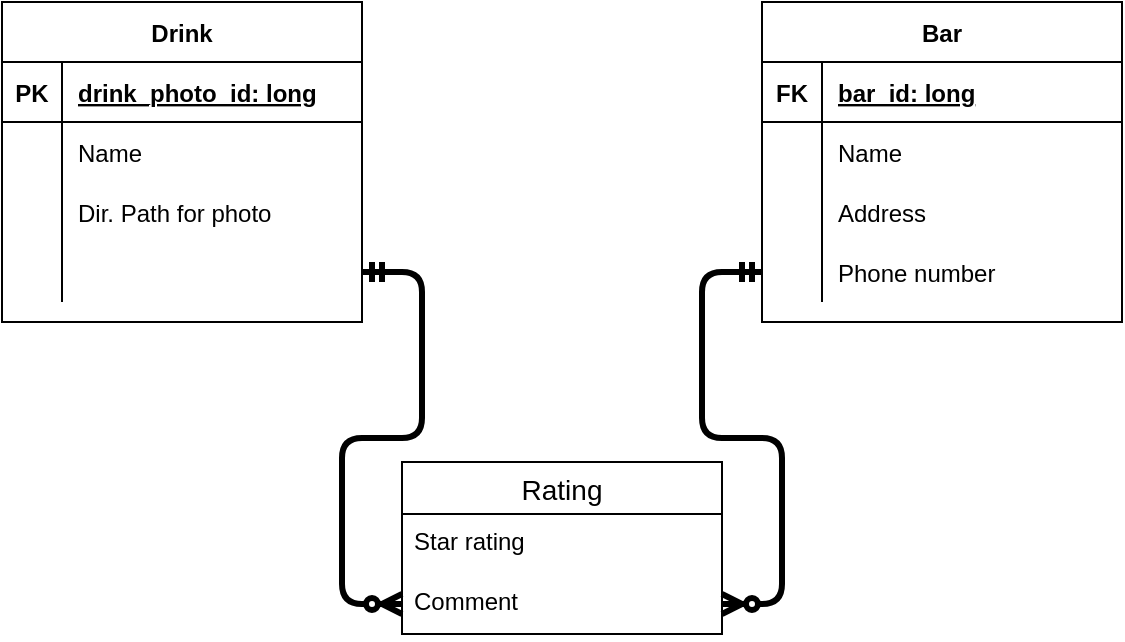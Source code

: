 <mxfile version="14.4.2" type="device"><diagram id="R2lEEEUBdFMjLlhIrx00" name="Page-1"><mxGraphModel dx="898" dy="493" grid="1" gridSize="10" guides="1" tooltips="1" connect="1" arrows="1" fold="1" page="1" pageScale="1" pageWidth="1100" pageHeight="850" math="0" shadow="0" extFonts="Permanent Marker^https://fonts.googleapis.com/css?family=Permanent+Marker"><root><mxCell id="0"/><mxCell id="1" parent="0"/><mxCell id="0ULs4ixhso7EXliGUDjP-1" value="Drink" style="shape=table;startSize=30;container=1;collapsible=1;childLayout=tableLayout;fixedRows=1;rowLines=0;fontStyle=1;align=center;resizeLast=1;" parent="1" vertex="1"><mxGeometry x="140" y="90" width="180" height="160" as="geometry"/></mxCell><mxCell id="0ULs4ixhso7EXliGUDjP-2" value="" style="shape=partialRectangle;collapsible=0;dropTarget=0;pointerEvents=0;fillColor=none;top=0;left=0;bottom=1;right=0;points=[[0,0.5],[1,0.5]];portConstraint=eastwest;" parent="0ULs4ixhso7EXliGUDjP-1" vertex="1"><mxGeometry y="30" width="180" height="30" as="geometry"/></mxCell><mxCell id="0ULs4ixhso7EXliGUDjP-3" value="PK" style="shape=partialRectangle;connectable=0;fillColor=none;top=0;left=0;bottom=0;right=0;fontStyle=1;overflow=hidden;" parent="0ULs4ixhso7EXliGUDjP-2" vertex="1"><mxGeometry width="30" height="30" as="geometry"/></mxCell><mxCell id="0ULs4ixhso7EXliGUDjP-4" value="drink_photo_id: long" style="shape=partialRectangle;connectable=0;fillColor=none;top=0;left=0;bottom=0;right=0;align=left;spacingLeft=6;fontStyle=5;overflow=hidden;" parent="0ULs4ixhso7EXliGUDjP-2" vertex="1"><mxGeometry x="30" width="150" height="30" as="geometry"/></mxCell><mxCell id="0ULs4ixhso7EXliGUDjP-5" value="" style="shape=partialRectangle;collapsible=0;dropTarget=0;pointerEvents=0;fillColor=none;top=0;left=0;bottom=0;right=0;points=[[0,0.5],[1,0.5]];portConstraint=eastwest;" parent="0ULs4ixhso7EXliGUDjP-1" vertex="1"><mxGeometry y="60" width="180" height="30" as="geometry"/></mxCell><mxCell id="0ULs4ixhso7EXliGUDjP-6" value="" style="shape=partialRectangle;connectable=0;fillColor=none;top=0;left=0;bottom=0;right=0;editable=1;overflow=hidden;" parent="0ULs4ixhso7EXliGUDjP-5" vertex="1"><mxGeometry width="30" height="30" as="geometry"/></mxCell><mxCell id="0ULs4ixhso7EXliGUDjP-7" value="Name" style="shape=partialRectangle;connectable=0;fillColor=none;top=0;left=0;bottom=0;right=0;align=left;spacingLeft=6;overflow=hidden;" parent="0ULs4ixhso7EXliGUDjP-5" vertex="1"><mxGeometry x="30" width="150" height="30" as="geometry"/></mxCell><mxCell id="0ULs4ixhso7EXliGUDjP-8" value="" style="shape=partialRectangle;collapsible=0;dropTarget=0;pointerEvents=0;fillColor=none;top=0;left=0;bottom=0;right=0;points=[[0,0.5],[1,0.5]];portConstraint=eastwest;" parent="0ULs4ixhso7EXliGUDjP-1" vertex="1"><mxGeometry y="90" width="180" height="30" as="geometry"/></mxCell><mxCell id="0ULs4ixhso7EXliGUDjP-9" value="" style="shape=partialRectangle;connectable=0;fillColor=none;top=0;left=0;bottom=0;right=0;editable=1;overflow=hidden;" parent="0ULs4ixhso7EXliGUDjP-8" vertex="1"><mxGeometry width="30" height="30" as="geometry"/></mxCell><mxCell id="0ULs4ixhso7EXliGUDjP-10" value="Dir. Path for photo" style="shape=partialRectangle;connectable=0;fillColor=none;top=0;left=0;bottom=0;right=0;align=left;spacingLeft=6;overflow=hidden;" parent="0ULs4ixhso7EXliGUDjP-8" vertex="1"><mxGeometry x="30" width="150" height="30" as="geometry"/></mxCell><mxCell id="0ULs4ixhso7EXliGUDjP-11" value="" style="shape=partialRectangle;collapsible=0;dropTarget=0;pointerEvents=0;fillColor=none;top=0;left=0;bottom=0;right=0;points=[[0,0.5],[1,0.5]];portConstraint=eastwest;" parent="0ULs4ixhso7EXliGUDjP-1" vertex="1"><mxGeometry y="120" width="180" height="30" as="geometry"/></mxCell><mxCell id="0ULs4ixhso7EXliGUDjP-12" value="" style="shape=partialRectangle;connectable=0;fillColor=none;top=0;left=0;bottom=0;right=0;editable=1;overflow=hidden;" parent="0ULs4ixhso7EXliGUDjP-11" vertex="1"><mxGeometry width="30" height="30" as="geometry"/></mxCell><mxCell id="0ULs4ixhso7EXliGUDjP-13" value="" style="shape=partialRectangle;connectable=0;fillColor=none;top=0;left=0;bottom=0;right=0;align=left;spacingLeft=6;overflow=hidden;" parent="0ULs4ixhso7EXliGUDjP-11" vertex="1"><mxGeometry x="30" width="150" height="30" as="geometry"/></mxCell><mxCell id="IlYOV9Kuj_JuAfn5Okyn-1" value="Bar" style="shape=table;startSize=30;container=1;collapsible=1;childLayout=tableLayout;fixedRows=1;rowLines=0;fontStyle=1;align=center;resizeLast=1;" vertex="1" parent="1"><mxGeometry x="520" y="90" width="180" height="160" as="geometry"/></mxCell><mxCell id="IlYOV9Kuj_JuAfn5Okyn-2" value="" style="shape=partialRectangle;collapsible=0;dropTarget=0;pointerEvents=0;fillColor=none;top=0;left=0;bottom=1;right=0;points=[[0,0.5],[1,0.5]];portConstraint=eastwest;" vertex="1" parent="IlYOV9Kuj_JuAfn5Okyn-1"><mxGeometry y="30" width="180" height="30" as="geometry"/></mxCell><mxCell id="IlYOV9Kuj_JuAfn5Okyn-3" value="FK" style="shape=partialRectangle;connectable=0;fillColor=none;top=0;left=0;bottom=0;right=0;fontStyle=1;overflow=hidden;" vertex="1" parent="IlYOV9Kuj_JuAfn5Okyn-2"><mxGeometry width="30" height="30" as="geometry"/></mxCell><mxCell id="IlYOV9Kuj_JuAfn5Okyn-4" value="bar_id: long" style="shape=partialRectangle;connectable=0;fillColor=none;top=0;left=0;bottom=0;right=0;align=left;spacingLeft=6;fontStyle=5;overflow=hidden;" vertex="1" parent="IlYOV9Kuj_JuAfn5Okyn-2"><mxGeometry x="30" width="150" height="30" as="geometry"/></mxCell><mxCell id="IlYOV9Kuj_JuAfn5Okyn-5" value="" style="shape=partialRectangle;collapsible=0;dropTarget=0;pointerEvents=0;fillColor=none;top=0;left=0;bottom=0;right=0;points=[[0,0.5],[1,0.5]];portConstraint=eastwest;" vertex="1" parent="IlYOV9Kuj_JuAfn5Okyn-1"><mxGeometry y="60" width="180" height="30" as="geometry"/></mxCell><mxCell id="IlYOV9Kuj_JuAfn5Okyn-6" value="" style="shape=partialRectangle;connectable=0;fillColor=none;top=0;left=0;bottom=0;right=0;editable=1;overflow=hidden;" vertex="1" parent="IlYOV9Kuj_JuAfn5Okyn-5"><mxGeometry width="30" height="30" as="geometry"/></mxCell><mxCell id="IlYOV9Kuj_JuAfn5Okyn-7" value="Name" style="shape=partialRectangle;connectable=0;fillColor=none;top=0;left=0;bottom=0;right=0;align=left;spacingLeft=6;overflow=hidden;" vertex="1" parent="IlYOV9Kuj_JuAfn5Okyn-5"><mxGeometry x="30" width="150" height="30" as="geometry"/></mxCell><mxCell id="IlYOV9Kuj_JuAfn5Okyn-8" value="" style="shape=partialRectangle;collapsible=0;dropTarget=0;pointerEvents=0;fillColor=none;top=0;left=0;bottom=0;right=0;points=[[0,0.5],[1,0.5]];portConstraint=eastwest;" vertex="1" parent="IlYOV9Kuj_JuAfn5Okyn-1"><mxGeometry y="90" width="180" height="30" as="geometry"/></mxCell><mxCell id="IlYOV9Kuj_JuAfn5Okyn-9" value="" style="shape=partialRectangle;connectable=0;fillColor=none;top=0;left=0;bottom=0;right=0;editable=1;overflow=hidden;" vertex="1" parent="IlYOV9Kuj_JuAfn5Okyn-8"><mxGeometry width="30" height="30" as="geometry"/></mxCell><mxCell id="IlYOV9Kuj_JuAfn5Okyn-10" value="Address " style="shape=partialRectangle;connectable=0;fillColor=none;top=0;left=0;bottom=0;right=0;align=left;spacingLeft=6;overflow=hidden;" vertex="1" parent="IlYOV9Kuj_JuAfn5Okyn-8"><mxGeometry x="30" width="150" height="30" as="geometry"/></mxCell><mxCell id="IlYOV9Kuj_JuAfn5Okyn-11" value="" style="shape=partialRectangle;collapsible=0;dropTarget=0;pointerEvents=0;fillColor=none;top=0;left=0;bottom=0;right=0;points=[[0,0.5],[1,0.5]];portConstraint=eastwest;" vertex="1" parent="IlYOV9Kuj_JuAfn5Okyn-1"><mxGeometry y="120" width="180" height="30" as="geometry"/></mxCell><mxCell id="IlYOV9Kuj_JuAfn5Okyn-12" value="" style="shape=partialRectangle;connectable=0;fillColor=none;top=0;left=0;bottom=0;right=0;editable=1;overflow=hidden;" vertex="1" parent="IlYOV9Kuj_JuAfn5Okyn-11"><mxGeometry width="30" height="30" as="geometry"/></mxCell><mxCell id="IlYOV9Kuj_JuAfn5Okyn-13" value="Phone number" style="shape=partialRectangle;connectable=0;fillColor=none;top=0;left=0;bottom=0;right=0;align=left;spacingLeft=6;overflow=hidden;" vertex="1" parent="IlYOV9Kuj_JuAfn5Okyn-11"><mxGeometry x="30" width="150" height="30" as="geometry"/></mxCell><mxCell id="IlYOV9Kuj_JuAfn5Okyn-14" value="Rating" style="swimlane;fontStyle=0;childLayout=stackLayout;horizontal=1;startSize=26;horizontalStack=0;resizeParent=1;resizeParentMax=0;resizeLast=0;collapsible=1;marginBottom=0;align=center;fontSize=14;" vertex="1" parent="1"><mxGeometry x="340" y="320" width="160" height="86" as="geometry"/></mxCell><mxCell id="IlYOV9Kuj_JuAfn5Okyn-15" value="Star rating" style="text;strokeColor=none;fillColor=none;spacingLeft=4;spacingRight=4;overflow=hidden;rotatable=0;points=[[0,0.5],[1,0.5]];portConstraint=eastwest;fontSize=12;" vertex="1" parent="IlYOV9Kuj_JuAfn5Okyn-14"><mxGeometry y="26" width="160" height="30" as="geometry"/></mxCell><mxCell id="IlYOV9Kuj_JuAfn5Okyn-16" value="Comment " style="text;strokeColor=none;fillColor=none;spacingLeft=4;spacingRight=4;overflow=hidden;rotatable=0;points=[[0,0.5],[1,0.5]];portConstraint=eastwest;fontSize=12;" vertex="1" parent="IlYOV9Kuj_JuAfn5Okyn-14"><mxGeometry y="56" width="160" height="30" as="geometry"/></mxCell><mxCell id="IlYOV9Kuj_JuAfn5Okyn-19" value="" style="edgeStyle=entityRelationEdgeStyle;fontSize=12;html=1;endArrow=ERzeroToMany;startArrow=ERmandOne;strokeWidth=3;exitX=1;exitY=0.5;exitDx=0;exitDy=0;entryX=0;entryY=0.5;entryDx=0;entryDy=0;" edge="1" parent="1" source="0ULs4ixhso7EXliGUDjP-11" target="IlYOV9Kuj_JuAfn5Okyn-16"><mxGeometry width="100" height="100" relative="1" as="geometry"><mxPoint x="410" y="330" as="sourcePoint"/><mxPoint x="510" y="230" as="targetPoint"/></mxGeometry></mxCell><mxCell id="IlYOV9Kuj_JuAfn5Okyn-20" value="" style="edgeStyle=entityRelationEdgeStyle;fontSize=12;html=1;endArrow=ERzeroToMany;startArrow=ERmandOne;strokeWidth=3;exitX=0;exitY=0.5;exitDx=0;exitDy=0;entryX=1;entryY=0.5;entryDx=0;entryDy=0;" edge="1" parent="1" source="IlYOV9Kuj_JuAfn5Okyn-11" target="IlYOV9Kuj_JuAfn5Okyn-16"><mxGeometry width="100" height="100" relative="1" as="geometry"><mxPoint x="330" y="235" as="sourcePoint"/><mxPoint x="350" y="401" as="targetPoint"/></mxGeometry></mxCell></root></mxGraphModel></diagram></mxfile>